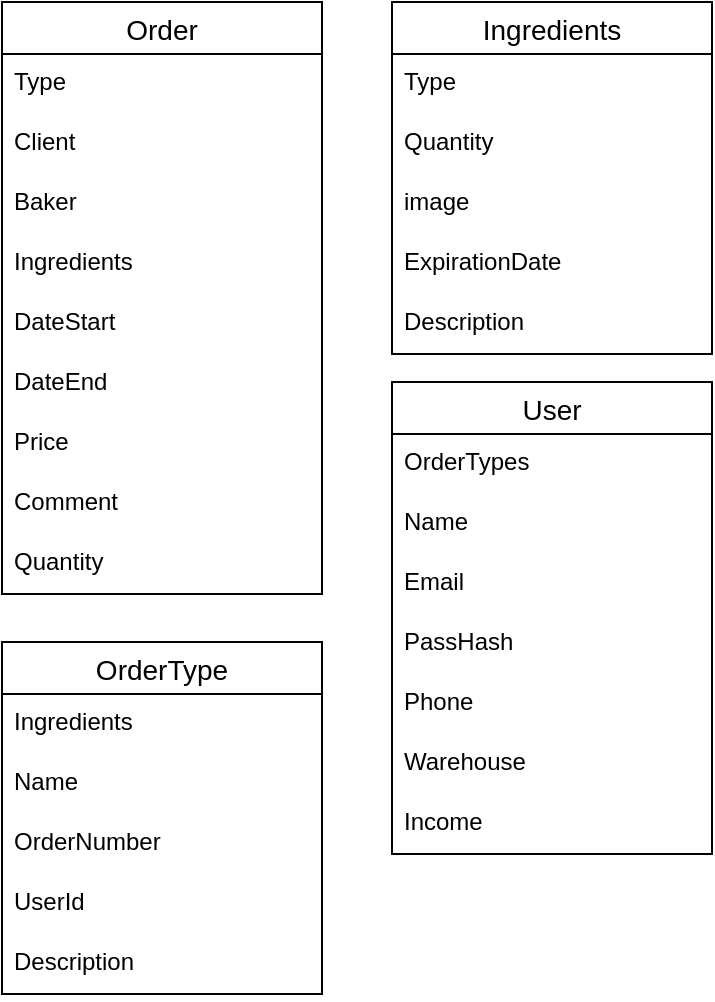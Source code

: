 <mxfile version="20.8.4" type="github">
  <diagram id="2iXXhA9O0UARQcqjK3L7" name="Page-1">
    <mxGraphModel dx="794" dy="799" grid="1" gridSize="10" guides="1" tooltips="1" connect="1" arrows="1" fold="1" page="1" pageScale="1" pageWidth="850" pageHeight="1100" math="0" shadow="0">
      <root>
        <mxCell id="0" />
        <mxCell id="1" parent="0" />
        <mxCell id="EvsIxt0ZGxdemUzoqi05-1" value="Order" style="swimlane;fontStyle=0;childLayout=stackLayout;horizontal=1;startSize=26;horizontalStack=0;resizeParent=1;resizeParentMax=0;resizeLast=0;collapsible=1;marginBottom=0;align=center;fontSize=14;" parent="1" vertex="1">
          <mxGeometry x="150" y="100" width="160" height="296" as="geometry" />
        </mxCell>
        <mxCell id="EvsIxt0ZGxdemUzoqi05-2" value="Type" style="text;strokeColor=none;fillColor=none;spacingLeft=4;spacingRight=4;overflow=hidden;rotatable=0;points=[[0,0.5],[1,0.5]];portConstraint=eastwest;fontSize=12;" parent="EvsIxt0ZGxdemUzoqi05-1" vertex="1">
          <mxGeometry y="26" width="160" height="30" as="geometry" />
        </mxCell>
        <mxCell id="EvsIxt0ZGxdemUzoqi05-3" value="Client" style="text;strokeColor=none;fillColor=none;spacingLeft=4;spacingRight=4;overflow=hidden;rotatable=0;points=[[0,0.5],[1,0.5]];portConstraint=eastwest;fontSize=12;" parent="EvsIxt0ZGxdemUzoqi05-1" vertex="1">
          <mxGeometry y="56" width="160" height="30" as="geometry" />
        </mxCell>
        <mxCell id="EvsIxt0ZGxdemUzoqi05-4" value="Baker" style="text;strokeColor=none;fillColor=none;spacingLeft=4;spacingRight=4;overflow=hidden;rotatable=0;points=[[0,0.5],[1,0.5]];portConstraint=eastwest;fontSize=12;" parent="EvsIxt0ZGxdemUzoqi05-1" vertex="1">
          <mxGeometry y="86" width="160" height="30" as="geometry" />
        </mxCell>
        <mxCell id="EvsIxt0ZGxdemUzoqi05-17" value="Ingredients" style="text;strokeColor=none;fillColor=none;spacingLeft=4;spacingRight=4;overflow=hidden;rotatable=0;points=[[0,0.5],[1,0.5]];portConstraint=eastwest;fontSize=12;" parent="EvsIxt0ZGxdemUzoqi05-1" vertex="1">
          <mxGeometry y="116" width="160" height="30" as="geometry" />
        </mxCell>
        <mxCell id="EvsIxt0ZGxdemUzoqi05-18" value="DateStart" style="text;strokeColor=none;fillColor=none;spacingLeft=4;spacingRight=4;overflow=hidden;rotatable=0;points=[[0,0.5],[1,0.5]];portConstraint=eastwest;fontSize=12;" parent="EvsIxt0ZGxdemUzoqi05-1" vertex="1">
          <mxGeometry y="146" width="160" height="30" as="geometry" />
        </mxCell>
        <mxCell id="EvsIxt0ZGxdemUzoqi05-19" value="DateEnd" style="text;strokeColor=none;fillColor=none;spacingLeft=4;spacingRight=4;overflow=hidden;rotatable=0;points=[[0,0.5],[1,0.5]];portConstraint=eastwest;fontSize=12;" parent="EvsIxt0ZGxdemUzoqi05-1" vertex="1">
          <mxGeometry y="176" width="160" height="30" as="geometry" />
        </mxCell>
        <mxCell id="EvsIxt0ZGxdemUzoqi05-25" value="Price" style="text;strokeColor=none;fillColor=none;spacingLeft=4;spacingRight=4;overflow=hidden;rotatable=0;points=[[0,0.5],[1,0.5]];portConstraint=eastwest;fontSize=12;" parent="EvsIxt0ZGxdemUzoqi05-1" vertex="1">
          <mxGeometry y="206" width="160" height="30" as="geometry" />
        </mxCell>
        <mxCell id="EvsIxt0ZGxdemUzoqi05-24" value="Comment" style="text;strokeColor=none;fillColor=none;spacingLeft=4;spacingRight=4;overflow=hidden;rotatable=0;points=[[0,0.5],[1,0.5]];portConstraint=eastwest;fontSize=12;" parent="EvsIxt0ZGxdemUzoqi05-1" vertex="1">
          <mxGeometry y="236" width="160" height="30" as="geometry" />
        </mxCell>
        <mxCell id="TdDMWQFOeBX6DnaFOKF1-1" value="Quantity" style="text;strokeColor=none;fillColor=none;spacingLeft=4;spacingRight=4;overflow=hidden;rotatable=0;points=[[0,0.5],[1,0.5]];portConstraint=eastwest;fontSize=12;" vertex="1" parent="EvsIxt0ZGxdemUzoqi05-1">
          <mxGeometry y="266" width="160" height="30" as="geometry" />
        </mxCell>
        <mxCell id="EvsIxt0ZGxdemUzoqi05-5" value="Ingredients" style="swimlane;fontStyle=0;childLayout=stackLayout;horizontal=1;startSize=26;horizontalStack=0;resizeParent=1;resizeParentMax=0;resizeLast=0;collapsible=1;marginBottom=0;align=center;fontSize=14;" parent="1" vertex="1">
          <mxGeometry x="345" y="100" width="160" height="176" as="geometry" />
        </mxCell>
        <mxCell id="EvsIxt0ZGxdemUzoqi05-6" value="Type" style="text;strokeColor=none;fillColor=none;spacingLeft=4;spacingRight=4;overflow=hidden;rotatable=0;points=[[0,0.5],[1,0.5]];portConstraint=eastwest;fontSize=12;" parent="EvsIxt0ZGxdemUzoqi05-5" vertex="1">
          <mxGeometry y="26" width="160" height="30" as="geometry" />
        </mxCell>
        <mxCell id="EvsIxt0ZGxdemUzoqi05-7" value="Quantity" style="text;strokeColor=none;fillColor=none;spacingLeft=4;spacingRight=4;overflow=hidden;rotatable=0;points=[[0,0.5],[1,0.5]];portConstraint=eastwest;fontSize=12;" parent="EvsIxt0ZGxdemUzoqi05-5" vertex="1">
          <mxGeometry y="56" width="160" height="30" as="geometry" />
        </mxCell>
        <mxCell id="EvsIxt0ZGxdemUzoqi05-8" value="image" style="text;strokeColor=none;fillColor=none;spacingLeft=4;spacingRight=4;overflow=hidden;rotatable=0;points=[[0,0.5],[1,0.5]];portConstraint=eastwest;fontSize=12;" parent="EvsIxt0ZGxdemUzoqi05-5" vertex="1">
          <mxGeometry y="86" width="160" height="30" as="geometry" />
        </mxCell>
        <mxCell id="EvsIxt0ZGxdemUzoqi05-26" value="ExpirationDate" style="text;strokeColor=none;fillColor=none;spacingLeft=4;spacingRight=4;overflow=hidden;rotatable=0;points=[[0,0.5],[1,0.5]];portConstraint=eastwest;fontSize=12;" parent="EvsIxt0ZGxdemUzoqi05-5" vertex="1">
          <mxGeometry y="116" width="160" height="30" as="geometry" />
        </mxCell>
        <mxCell id="EvsIxt0ZGxdemUzoqi05-30" value="Description" style="text;strokeColor=none;fillColor=none;spacingLeft=4;spacingRight=4;overflow=hidden;rotatable=0;points=[[0,0.5],[1,0.5]];portConstraint=eastwest;fontSize=12;" parent="EvsIxt0ZGxdemUzoqi05-5" vertex="1">
          <mxGeometry y="146" width="160" height="30" as="geometry" />
        </mxCell>
        <mxCell id="EvsIxt0ZGxdemUzoqi05-9" value="User" style="swimlane;fontStyle=0;childLayout=stackLayout;horizontal=1;startSize=26;horizontalStack=0;resizeParent=1;resizeParentMax=0;resizeLast=0;collapsible=1;marginBottom=0;align=center;fontSize=14;" parent="1" vertex="1">
          <mxGeometry x="345" y="290" width="160" height="236" as="geometry" />
        </mxCell>
        <mxCell id="EvsIxt0ZGxdemUzoqi05-10" value="OrderTypes" style="text;strokeColor=none;fillColor=none;spacingLeft=4;spacingRight=4;overflow=hidden;rotatable=0;points=[[0,0.5],[1,0.5]];portConstraint=eastwest;fontSize=12;" parent="EvsIxt0ZGxdemUzoqi05-9" vertex="1">
          <mxGeometry y="26" width="160" height="30" as="geometry" />
        </mxCell>
        <mxCell id="EvsIxt0ZGxdemUzoqi05-11" value="Name" style="text;strokeColor=none;fillColor=none;spacingLeft=4;spacingRight=4;overflow=hidden;rotatable=0;points=[[0,0.5],[1,0.5]];portConstraint=eastwest;fontSize=12;" parent="EvsIxt0ZGxdemUzoqi05-9" vertex="1">
          <mxGeometry y="56" width="160" height="30" as="geometry" />
        </mxCell>
        <mxCell id="EvsIxt0ZGxdemUzoqi05-12" value="Email" style="text;strokeColor=none;fillColor=none;spacingLeft=4;spacingRight=4;overflow=hidden;rotatable=0;points=[[0,0.5],[1,0.5]];portConstraint=eastwest;fontSize=12;" parent="EvsIxt0ZGxdemUzoqi05-9" vertex="1">
          <mxGeometry y="86" width="160" height="30" as="geometry" />
        </mxCell>
        <mxCell id="EvsIxt0ZGxdemUzoqi05-20" value="PassHash" style="text;strokeColor=none;fillColor=none;spacingLeft=4;spacingRight=4;overflow=hidden;rotatable=0;points=[[0,0.5],[1,0.5]];portConstraint=eastwest;fontSize=12;" parent="EvsIxt0ZGxdemUzoqi05-9" vertex="1">
          <mxGeometry y="116" width="160" height="30" as="geometry" />
        </mxCell>
        <mxCell id="EvsIxt0ZGxdemUzoqi05-21" value="Phone" style="text;strokeColor=none;fillColor=none;spacingLeft=4;spacingRight=4;overflow=hidden;rotatable=0;points=[[0,0.5],[1,0.5]];portConstraint=eastwest;fontSize=12;" parent="EvsIxt0ZGxdemUzoqi05-9" vertex="1">
          <mxGeometry y="146" width="160" height="30" as="geometry" />
        </mxCell>
        <mxCell id="EvsIxt0ZGxdemUzoqi05-22" value="Warehouse" style="text;strokeColor=none;fillColor=none;spacingLeft=4;spacingRight=4;overflow=hidden;rotatable=0;points=[[0,0.5],[1,0.5]];portConstraint=eastwest;fontSize=12;" parent="EvsIxt0ZGxdemUzoqi05-9" vertex="1">
          <mxGeometry y="176" width="160" height="30" as="geometry" />
        </mxCell>
        <mxCell id="EvsIxt0ZGxdemUzoqi05-23" value="Income" style="text;strokeColor=none;fillColor=none;spacingLeft=4;spacingRight=4;overflow=hidden;rotatable=0;points=[[0,0.5],[1,0.5]];portConstraint=eastwest;fontSize=12;" parent="EvsIxt0ZGxdemUzoqi05-9" vertex="1">
          <mxGeometry y="206" width="160" height="30" as="geometry" />
        </mxCell>
        <mxCell id="EvsIxt0ZGxdemUzoqi05-13" value="OrderType" style="swimlane;fontStyle=0;childLayout=stackLayout;horizontal=1;startSize=26;horizontalStack=0;resizeParent=1;resizeParentMax=0;resizeLast=0;collapsible=1;marginBottom=0;align=center;fontSize=14;" parent="1" vertex="1">
          <mxGeometry x="150" y="420" width="160" height="176" as="geometry" />
        </mxCell>
        <mxCell id="EvsIxt0ZGxdemUzoqi05-14" value="Ingredients" style="text;strokeColor=none;fillColor=none;spacingLeft=4;spacingRight=4;overflow=hidden;rotatable=0;points=[[0,0.5],[1,0.5]];portConstraint=eastwest;fontSize=12;" parent="EvsIxt0ZGxdemUzoqi05-13" vertex="1">
          <mxGeometry y="26" width="160" height="30" as="geometry" />
        </mxCell>
        <mxCell id="EvsIxt0ZGxdemUzoqi05-15" value="Name" style="text;strokeColor=none;fillColor=none;spacingLeft=4;spacingRight=4;overflow=hidden;rotatable=0;points=[[0,0.5],[1,0.5]];portConstraint=eastwest;fontSize=12;" parent="EvsIxt0ZGxdemUzoqi05-13" vertex="1">
          <mxGeometry y="56" width="160" height="30" as="geometry" />
        </mxCell>
        <mxCell id="EvsIxt0ZGxdemUzoqi05-27" value="OrderNumber" style="text;strokeColor=none;fillColor=none;spacingLeft=4;spacingRight=4;overflow=hidden;rotatable=0;points=[[0,0.5],[1,0.5]];portConstraint=eastwest;fontSize=12;" parent="EvsIxt0ZGxdemUzoqi05-13" vertex="1">
          <mxGeometry y="86" width="160" height="30" as="geometry" />
        </mxCell>
        <mxCell id="EvsIxt0ZGxdemUzoqi05-28" value="UserId" style="text;strokeColor=none;fillColor=none;spacingLeft=4;spacingRight=4;overflow=hidden;rotatable=0;points=[[0,0.5],[1,0.5]];portConstraint=eastwest;fontSize=12;" parent="EvsIxt0ZGxdemUzoqi05-13" vertex="1">
          <mxGeometry y="116" width="160" height="30" as="geometry" />
        </mxCell>
        <mxCell id="EvsIxt0ZGxdemUzoqi05-29" value="Description" style="text;strokeColor=none;fillColor=none;spacingLeft=4;spacingRight=4;overflow=hidden;rotatable=0;points=[[0,0.5],[1,0.5]];portConstraint=eastwest;fontSize=12;" parent="EvsIxt0ZGxdemUzoqi05-13" vertex="1">
          <mxGeometry y="146" width="160" height="30" as="geometry" />
        </mxCell>
      </root>
    </mxGraphModel>
  </diagram>
</mxfile>
